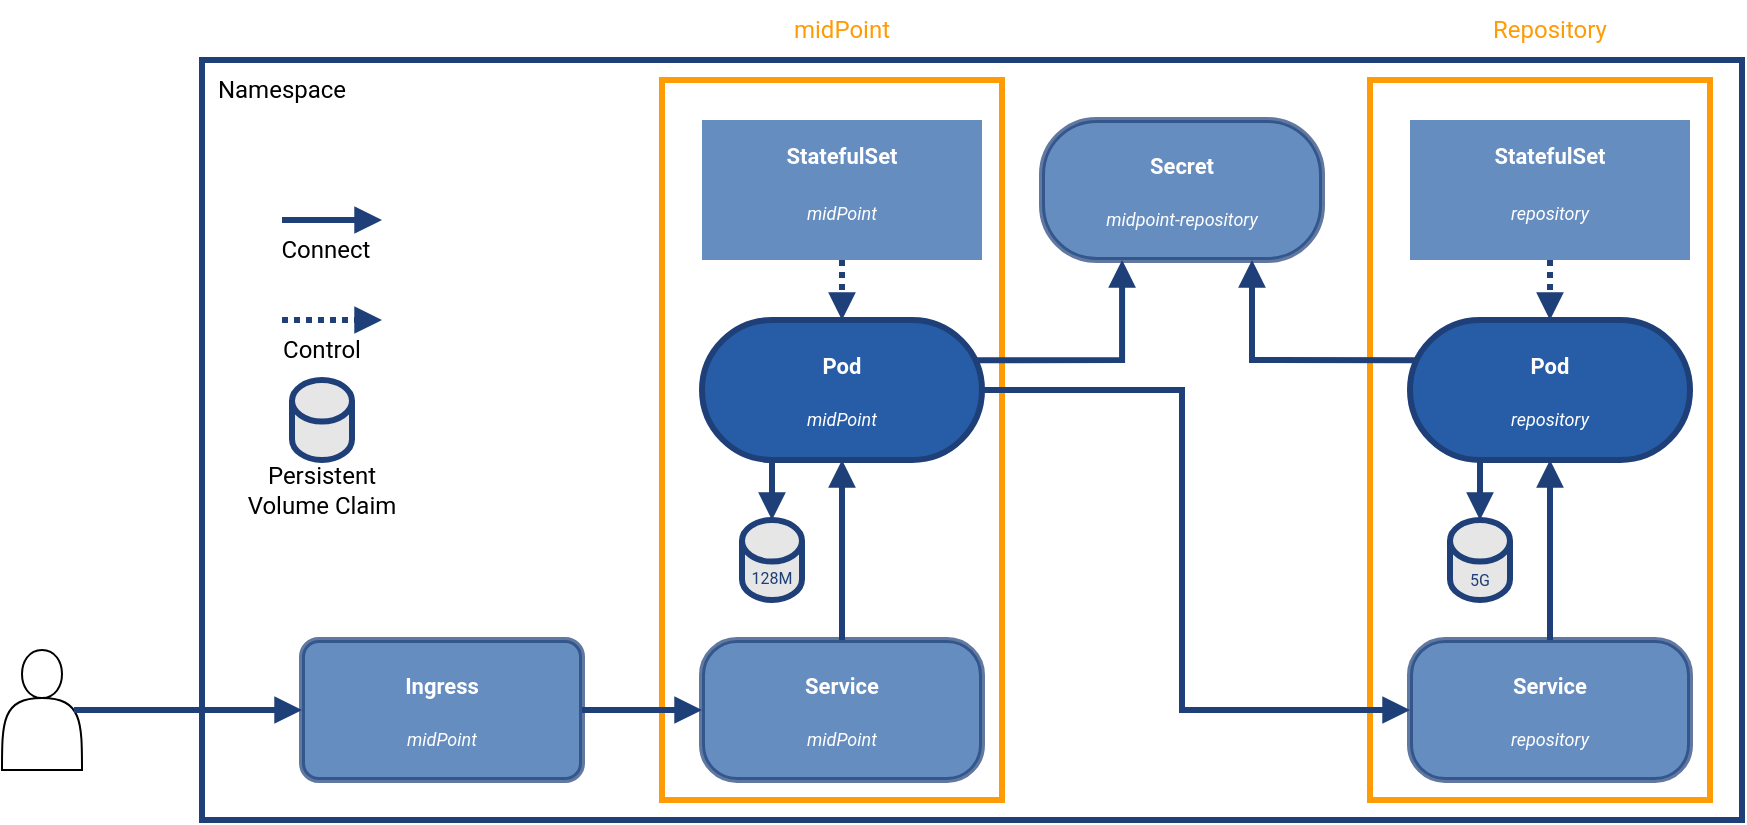 <mxfile scale="1" border="0" version="23.1.5" type="device">
  <diagram name="Page-1" id="rcZ7v9nJ8MNP7Q1qWnuh">
    <mxGraphModel dx="1195" dy="685" grid="1" gridSize="10" guides="1" tooltips="1" connect="1" arrows="1" fold="1" page="1" pageScale="1" pageWidth="1169" pageHeight="827" background="#ffffff" math="0" shadow="0">
      <root>
        <mxCell id="0" />
        <mxCell id="1" parent="0" />
        <mxCell id="EPne2tQDu_n1-jHKVN7O-15" value="" style="rounded=0;whiteSpace=wrap;html=1;strokeWidth=3;perimeterSpacing=0;glass=0;strokeColor=#FF9B05;fillColor=none;fontFamily=Roboto;fontSource=https%3A%2F%2Ffonts.googleapis.com%2Fcss%3Ffamily%3DRoboto;fontColor=#FFFFFF;fontSize=11;fontStyle=1;spacing=2;" parent="1" vertex="1">
          <mxGeometry x="724" y="60" width="170" height="360" as="geometry" />
        </mxCell>
        <mxCell id="EPne2tQDu_n1-jHKVN7O-14" value="" style="rounded=0;whiteSpace=wrap;html=1;strokeWidth=3;perimeterSpacing=0;glass=0;strokeColor=#FF9B05;fillColor=none;fontFamily=Roboto;fontSource=https%3A%2F%2Ffonts.googleapis.com%2Fcss%3Ffamily%3DRoboto;fontColor=#FFFFFF;fontSize=11;fontStyle=1;spacing=2;" parent="1" vertex="1">
          <mxGeometry x="370" y="60" width="170" height="360" as="geometry" />
        </mxCell>
        <mxCell id="bQ1WbEOyLSyiqJ54v2sO-3" value="" style="rounded=0;whiteSpace=wrap;html=1;strokeWidth=3;perimeterSpacing=0;glass=0;strokeColor=#1E3F78;fillColor=none;fontFamily=Roboto;fontSource=https%3A%2F%2Ffonts.googleapis.com%2Fcss%3Ffamily%3DRoboto;fontColor=#000000;fontSize=11;fontStyle=1;spacing=2;" parent="1" vertex="1">
          <mxGeometry x="140" y="50" width="770" height="380" as="geometry" />
        </mxCell>
        <mxCell id="bQ1WbEOyLSyiqJ54v2sO-4" value="Namespace" style="text;html=1;align=center;verticalAlign=middle;whiteSpace=wrap;rounded=0;fontFamily=Roboto;fontSource=https%3A%2F%2Ffonts.googleapis.com%2Fcss%3Ffamily%3DRoboto;" parent="1" vertex="1">
          <mxGeometry x="150" y="50" width="60" height="30" as="geometry" />
        </mxCell>
        <mxCell id="bQ1WbEOyLSyiqJ54v2sO-20" value="" style="group" parent="1" vertex="1" connectable="0">
          <mxGeometry x="390" y="80" width="140" height="70" as="geometry" />
        </mxCell>
        <mxCell id="bQ1WbEOyLSyiqJ54v2sO-21" value="" style="rounded=0;whiteSpace=wrap;html=1;strokeWidth=2;perimeterSpacing=0;glass=0;strokeColor=none;fillColor=#265DA6;opacity=70;" parent="bQ1WbEOyLSyiqJ54v2sO-20" vertex="1">
          <mxGeometry width="140" height="70" as="geometry" />
        </mxCell>
        <mxCell id="bQ1WbEOyLSyiqJ54v2sO-22" value="midPoint" style="text;html=1;strokeColor=none;fillColor=none;align=center;verticalAlign=middle;whiteSpace=wrap;rounded=0;glass=0;fontFamily=Roboto;fontSource=https%3A%2F%2Ffonts.googleapis.com%2Fcss%3Ffamily%3DRoboto;fontSize=9;fontColor=#FFFFFF;fontStyle=2" parent="bQ1WbEOyLSyiqJ54v2sO-20" vertex="1">
          <mxGeometry x="10" y="37.333" width="120" height="18.667" as="geometry" />
        </mxCell>
        <mxCell id="bQ1WbEOyLSyiqJ54v2sO-23" value="&lt;div align=&quot;center&quot;&gt;StatefulSet&lt;/div&gt;" style="text;html=1;strokeColor=none;fillColor=none;align=center;verticalAlign=middle;whiteSpace=wrap;rounded=0;glass=0;fontFamily=Roboto;fontSource=https%3A%2F%2Ffonts.googleapis.com%2Fcss2%3Ffamily%3DRoboto%3Aital%2Cwght%401%2C300%26display%3Dswapp;fontSize=11;fontColor=#FFFFFF;fontStyle=1" parent="bQ1WbEOyLSyiqJ54v2sO-20" vertex="1">
          <mxGeometry x="10" y="8.4" width="120" height="18.667" as="geometry" />
        </mxCell>
        <mxCell id="bQ1WbEOyLSyiqJ54v2sO-28" value="" style="group" parent="1" vertex="1" connectable="0">
          <mxGeometry x="390" y="180" width="140" height="70" as="geometry" />
        </mxCell>
        <mxCell id="bQ1WbEOyLSyiqJ54v2sO-29" value="" style="rounded=1;whiteSpace=wrap;html=1;strokeWidth=3;arcSize=50;strokeColor=#1E3F78;fillColor=#265DA6;fontFamily=Roboto;fontSource=https%3A%2F%2Ffonts.googleapis.com%2Fcss%3Ffamily%3DRoboto;fontColor=#FFFFFF;fontSize=11;fontStyle=1;spacing=2;" parent="bQ1WbEOyLSyiqJ54v2sO-28" vertex="1">
          <mxGeometry width="140" height="70" as="geometry" />
        </mxCell>
        <mxCell id="bQ1WbEOyLSyiqJ54v2sO-30" value="midPoint" style="text;html=1;strokeColor=none;fillColor=none;align=center;verticalAlign=middle;whiteSpace=wrap;rounded=0;glass=0;fontFamily=Roboto;fontSource=https%3A%2F%2Ffonts.googleapis.com%2Fcss%3Ffamily%3DRoboto;fontSize=9;fontColor=#FFFFFF;fontStyle=2" parent="bQ1WbEOyLSyiqJ54v2sO-28" vertex="1">
          <mxGeometry x="10" y="40" width="120" height="20" as="geometry" />
        </mxCell>
        <mxCell id="bQ1WbEOyLSyiqJ54v2sO-31" value="Pod" style="text;html=1;strokeColor=none;fillColor=none;align=center;verticalAlign=middle;whiteSpace=wrap;rounded=0;glass=0;fontFamily=Roboto;fontSource=https%3A%2F%2Ffonts.googleapis.com%2Fcss2%3Ffamily%3DRoboto%3Aital%2Cwght%401%2C300%26display%3Dswapp;fontSize=11;fontColor=#FFFFFF;fontStyle=1" parent="bQ1WbEOyLSyiqJ54v2sO-28" vertex="1">
          <mxGeometry x="10" y="13" width="120" height="20" as="geometry" />
        </mxCell>
        <mxCell id="bQ1WbEOyLSyiqJ54v2sO-36" value="" style="group" parent="1" vertex="1" connectable="0">
          <mxGeometry x="744" y="80" width="140" height="70" as="geometry" />
        </mxCell>
        <mxCell id="bQ1WbEOyLSyiqJ54v2sO-37" value="" style="rounded=0;whiteSpace=wrap;html=1;strokeWidth=2;perimeterSpacing=0;glass=0;strokeColor=none;fillColor=#265DA6;opacity=70;" parent="bQ1WbEOyLSyiqJ54v2sO-36" vertex="1">
          <mxGeometry width="140" height="70" as="geometry" />
        </mxCell>
        <mxCell id="bQ1WbEOyLSyiqJ54v2sO-38" value="repository" style="text;html=1;strokeColor=none;fillColor=none;align=center;verticalAlign=middle;whiteSpace=wrap;rounded=0;glass=0;fontFamily=Roboto;fontSource=https%3A%2F%2Ffonts.googleapis.com%2Fcss%3Ffamily%3DRoboto;fontSize=9;fontColor=#FFFFFF;fontStyle=2" parent="bQ1WbEOyLSyiqJ54v2sO-36" vertex="1">
          <mxGeometry x="10" y="37.333" width="120" height="18.667" as="geometry" />
        </mxCell>
        <mxCell id="bQ1WbEOyLSyiqJ54v2sO-39" value="&lt;div align=&quot;center&quot;&gt;StatefulSet&lt;/div&gt;" style="text;html=1;strokeColor=none;fillColor=none;align=center;verticalAlign=middle;whiteSpace=wrap;rounded=0;glass=0;fontFamily=Roboto;fontSource=https%3A%2F%2Ffonts.googleapis.com%2Fcss2%3Ffamily%3DRoboto%3Aital%2Cwght%401%2C300%26display%3Dswapp;fontSize=11;fontColor=#FFFFFF;fontStyle=1" parent="bQ1WbEOyLSyiqJ54v2sO-36" vertex="1">
          <mxGeometry x="10" y="8.4" width="120" height="18.667" as="geometry" />
        </mxCell>
        <mxCell id="bQ1WbEOyLSyiqJ54v2sO-40" value="" style="group" parent="1" vertex="1" connectable="0">
          <mxGeometry x="744" y="180" width="140" height="70" as="geometry" />
        </mxCell>
        <mxCell id="bQ1WbEOyLSyiqJ54v2sO-41" value="" style="rounded=1;whiteSpace=wrap;html=1;strokeWidth=3;arcSize=50;strokeColor=#1E3F78;fillColor=#265DA6;fontFamily=Roboto;fontSource=https%3A%2F%2Ffonts.googleapis.com%2Fcss%3Ffamily%3DRoboto;fontColor=#FFFFFF;fontSize=11;fontStyle=1;spacing=2;" parent="bQ1WbEOyLSyiqJ54v2sO-40" vertex="1">
          <mxGeometry width="140" height="70" as="geometry" />
        </mxCell>
        <mxCell id="bQ1WbEOyLSyiqJ54v2sO-42" value="repository" style="text;html=1;strokeColor=none;fillColor=none;align=center;verticalAlign=middle;whiteSpace=wrap;rounded=0;glass=0;fontFamily=Roboto;fontSource=https%3A%2F%2Ffonts.googleapis.com%2Fcss%3Ffamily%3DRoboto;fontSize=9;fontColor=#FFFFFF;fontStyle=2" parent="bQ1WbEOyLSyiqJ54v2sO-40" vertex="1">
          <mxGeometry x="10" y="40" width="120" height="20" as="geometry" />
        </mxCell>
        <mxCell id="bQ1WbEOyLSyiqJ54v2sO-43" value="Pod" style="text;html=1;strokeColor=none;fillColor=none;align=center;verticalAlign=middle;whiteSpace=wrap;rounded=0;glass=0;fontFamily=Roboto;fontSource=https%3A%2F%2Ffonts.googleapis.com%2Fcss2%3Ffamily%3DRoboto%3Aital%2Cwght%401%2C300%26display%3Dswapp;fontSize=11;fontColor=#FFFFFF;fontStyle=1" parent="bQ1WbEOyLSyiqJ54v2sO-40" vertex="1">
          <mxGeometry x="10" y="13" width="120" height="20" as="geometry" />
        </mxCell>
        <mxCell id="bQ1WbEOyLSyiqJ54v2sO-49" value="" style="group" parent="1" vertex="1" connectable="0">
          <mxGeometry x="744" y="340" width="140" height="70" as="geometry" />
        </mxCell>
        <mxCell id="bQ1WbEOyLSyiqJ54v2sO-46" value="" style="rounded=1;whiteSpace=wrap;html=1;strokeWidth=3;arcSize=25;strokeColor=#1E3F78;fillColor=#265DA6;fontFamily=Roboto;fontSource=https%3A%2F%2Ffonts.googleapis.com%2Fcss%3Ffamily%3DRoboto;fontColor=#FFFFFF;fontSize=11;fontStyle=1;spacing=2;opacity=70;" parent="bQ1WbEOyLSyiqJ54v2sO-49" vertex="1">
          <mxGeometry width="140" height="70" as="geometry" />
        </mxCell>
        <mxCell id="bQ1WbEOyLSyiqJ54v2sO-47" value="repository" style="text;html=1;strokeColor=none;fillColor=none;align=center;verticalAlign=middle;whiteSpace=wrap;rounded=0;glass=0;fontFamily=Roboto;fontSource=https%3A%2F%2Ffonts.googleapis.com%2Fcss%3Ffamily%3DRoboto;fontSize=9;fontColor=#FFFFFF;fontStyle=2" parent="bQ1WbEOyLSyiqJ54v2sO-49" vertex="1">
          <mxGeometry x="10" y="40" width="120" height="20" as="geometry" />
        </mxCell>
        <mxCell id="bQ1WbEOyLSyiqJ54v2sO-48" value="Service" style="text;html=1;strokeColor=none;fillColor=none;align=center;verticalAlign=middle;whiteSpace=wrap;rounded=0;glass=0;fontFamily=Roboto;fontSource=https%3A%2F%2Ffonts.googleapis.com%2Fcss2%3Ffamily%3DRoboto%3Aital%2Cwght%401%2C300%26display%3Dswapp;fontSize=11;fontColor=#FFFFFF;fontStyle=1" parent="bQ1WbEOyLSyiqJ54v2sO-49" vertex="1">
          <mxGeometry x="10" y="13" width="120" height="20" as="geometry" />
        </mxCell>
        <mxCell id="bQ1WbEOyLSyiqJ54v2sO-56" value="" style="group;" parent="1" vertex="1" connectable="0">
          <mxGeometry x="390" y="340" width="140" height="70" as="geometry" />
        </mxCell>
        <mxCell id="bQ1WbEOyLSyiqJ54v2sO-57" value="" style="rounded=1;whiteSpace=wrap;html=1;strokeWidth=3;arcSize=25;strokeColor=#1E3F78;fillColor=#265DA6;fontFamily=Roboto;fontSource=https%3A%2F%2Ffonts.googleapis.com%2Fcss%3Ffamily%3DRoboto;fontColor=#FFFFFF;fontSize=11;fontStyle=1;spacing=2;opacity=70;" parent="bQ1WbEOyLSyiqJ54v2sO-56" vertex="1">
          <mxGeometry width="140" height="70" as="geometry" />
        </mxCell>
        <mxCell id="bQ1WbEOyLSyiqJ54v2sO-58" value="midPoint" style="text;html=1;strokeColor=none;fillColor=none;align=center;verticalAlign=middle;whiteSpace=wrap;rounded=0;glass=0;fontFamily=Roboto;fontSource=https%3A%2F%2Ffonts.googleapis.com%2Fcss%3Ffamily%3DRoboto;fontSize=9;fontColor=#FFFFFF;fontStyle=2" parent="bQ1WbEOyLSyiqJ54v2sO-56" vertex="1">
          <mxGeometry x="10" y="40" width="120" height="20" as="geometry" />
        </mxCell>
        <mxCell id="bQ1WbEOyLSyiqJ54v2sO-59" value="Service" style="text;html=1;strokeColor=none;fillColor=none;align=center;verticalAlign=middle;whiteSpace=wrap;rounded=0;glass=0;fontFamily=Roboto;fontSource=https%3A%2F%2Ffonts.googleapis.com%2Fcss2%3Ffamily%3DRoboto%3Aital%2Cwght%401%2C300%26display%3Dswapp;fontSize=11;fontColor=#FFFFFF;fontStyle=1" parent="bQ1WbEOyLSyiqJ54v2sO-56" vertex="1">
          <mxGeometry x="10" y="13" width="120" height="20" as="geometry" />
        </mxCell>
        <mxCell id="bQ1WbEOyLSyiqJ54v2sO-65" value="" style="group" parent="1" vertex="1" connectable="0">
          <mxGeometry x="190" y="340" width="140" height="70" as="geometry" />
        </mxCell>
        <mxCell id="bQ1WbEOyLSyiqJ54v2sO-62" value="" style="rounded=1;whiteSpace=wrap;html=1;strokeWidth=3;arcSize=12;strokeColor=#1E3F78;fillColor=#265DA6;fontFamily=Roboto;fontSource=https%3A%2F%2Ffonts.googleapis.com%2Fcss%3Ffamily%3DRoboto;fontColor=#FFFFFF;fontSize=11;fontStyle=1;spacing=2;container=0;opacity=70;" parent="bQ1WbEOyLSyiqJ54v2sO-65" vertex="1">
          <mxGeometry width="140" height="70" as="geometry" />
        </mxCell>
        <mxCell id="bQ1WbEOyLSyiqJ54v2sO-63" value="midPoint" style="text;html=1;strokeColor=none;fillColor=none;align=center;verticalAlign=middle;whiteSpace=wrap;rounded=0;glass=0;fontFamily=Roboto;fontSource=https%3A%2F%2Ffonts.googleapis.com%2Fcss%3Ffamily%3DRoboto;fontSize=9;fontColor=#FFFFFF;fontStyle=2;container=0;" parent="bQ1WbEOyLSyiqJ54v2sO-65" vertex="1">
          <mxGeometry x="10" y="40" width="120" height="20" as="geometry" />
        </mxCell>
        <mxCell id="bQ1WbEOyLSyiqJ54v2sO-64" value="Ingress" style="text;html=1;strokeColor=none;fillColor=none;align=center;verticalAlign=middle;whiteSpace=wrap;rounded=0;glass=0;fontFamily=Roboto;fontSource=https%3A%2F%2Ffonts.googleapis.com%2Fcss2%3Ffamily%3DRoboto%3Aital%2Cwght%401%2C300%26display%3Dswapp;fontSize=11;fontColor=#FFFFFF;fontStyle=1;container=0;" parent="bQ1WbEOyLSyiqJ54v2sO-65" vertex="1">
          <mxGeometry x="10" y="13" width="120" height="20" as="geometry" />
        </mxCell>
        <mxCell id="bQ1WbEOyLSyiqJ54v2sO-67" value="" style="shape=actor;whiteSpace=wrap;html=1;" parent="1" vertex="1">
          <mxGeometry x="40" y="345" width="40" height="60" as="geometry" />
        </mxCell>
        <mxCell id="EPne2tQDu_n1-jHKVN7O-1" value="" style="endArrow=block;html=1;strokeWidth=3;strokeColor=#1E3F78;endFill=1;dashed=1;dashPattern=1 1;rounded=0;exitX=0.5;exitY=1;exitDx=0;exitDy=0;entryX=0.5;entryY=0;entryDx=0;entryDy=0;" parent="1" source="bQ1WbEOyLSyiqJ54v2sO-21" target="bQ1WbEOyLSyiqJ54v2sO-29" edge="1">
          <mxGeometry width="50" height="50" relative="1" as="geometry">
            <mxPoint x="280" y="190" as="sourcePoint" />
            <mxPoint x="330" y="140" as="targetPoint" />
          </mxGeometry>
        </mxCell>
        <mxCell id="EPne2tQDu_n1-jHKVN7O-2" value="" style="endArrow=block;html=1;strokeWidth=3;strokeColor=#1E3F78;endFill=1;dashed=1;dashPattern=1 1;rounded=0;exitX=0.5;exitY=1;exitDx=0;exitDy=0;entryX=0.5;entryY=0;entryDx=0;entryDy=0;" parent="1" source="bQ1WbEOyLSyiqJ54v2sO-37" target="bQ1WbEOyLSyiqJ54v2sO-41" edge="1">
          <mxGeometry width="50" height="50" relative="1" as="geometry">
            <mxPoint x="604" y="160" as="sourcePoint" />
            <mxPoint x="604" y="210" as="targetPoint" />
          </mxGeometry>
        </mxCell>
        <mxCell id="EPne2tQDu_n1-jHKVN7O-3" value="" style="endArrow=block;html=1;strokeWidth=3;strokeColor=#1E3F78;endFill=1;rounded=0;entryX=0.5;entryY=1;entryDx=0;entryDy=0;exitX=0.5;exitY=0;exitDx=0;exitDy=0;" parent="1" source="bQ1WbEOyLSyiqJ54v2sO-57" target="bQ1WbEOyLSyiqJ54v2sO-29" edge="1">
          <mxGeometry width="50" height="50" relative="1" as="geometry">
            <mxPoint x="420" y="320" as="sourcePoint" />
            <mxPoint x="470" y="270" as="targetPoint" />
          </mxGeometry>
        </mxCell>
        <mxCell id="EPne2tQDu_n1-jHKVN7O-4" value="" style="endArrow=block;html=1;strokeWidth=3;strokeColor=#1E3F78;endFill=1;rounded=0;entryX=0;entryY=0.5;entryDx=0;entryDy=0;exitX=1;exitY=0.5;exitDx=0;exitDy=0;" parent="1" source="bQ1WbEOyLSyiqJ54v2sO-62" target="bQ1WbEOyLSyiqJ54v2sO-57" edge="1">
          <mxGeometry width="50" height="50" relative="1" as="geometry">
            <mxPoint x="470" y="350" as="sourcePoint" />
            <mxPoint x="470" y="280" as="targetPoint" />
          </mxGeometry>
        </mxCell>
        <mxCell id="EPne2tQDu_n1-jHKVN7O-5" value="" style="edgeStyle=elbowEdgeStyle;elbow=horizontal;endArrow=block;html=1;fontFamily=Roboto;fontSource=https%3A%2F%2Ffonts.googleapis.com%2Fcss2%3Ffamily%3DRoboto%3Aital%2Cwght%401%2C300%26display%3Dswapp;fontSize=9;fontColor=#FFFFFF;strokeColor=#1E3F78;strokeWidth=3;endFill=1;rounded=0;exitX=1;exitY=0.5;exitDx=0;exitDy=0;entryX=0;entryY=0.5;entryDx=0;entryDy=0;" parent="1" source="bQ1WbEOyLSyiqJ54v2sO-29" target="bQ1WbEOyLSyiqJ54v2sO-46" edge="1">
          <mxGeometry width="50" height="50" relative="1" as="geometry">
            <mxPoint x="440" y="340" as="sourcePoint" />
            <mxPoint x="490" y="290" as="targetPoint" />
            <Array as="points">
              <mxPoint x="630" y="300" />
            </Array>
          </mxGeometry>
        </mxCell>
        <mxCell id="EPne2tQDu_n1-jHKVN7O-6" value="" style="endArrow=block;html=1;strokeWidth=3;strokeColor=#1E3F78;endFill=1;rounded=0;entryX=0.5;entryY=1;entryDx=0;entryDy=0;exitX=0.5;exitY=0;exitDx=0;exitDy=0;" parent="1" source="bQ1WbEOyLSyiqJ54v2sO-46" target="bQ1WbEOyLSyiqJ54v2sO-41" edge="1">
          <mxGeometry width="50" height="50" relative="1" as="geometry">
            <mxPoint x="604" y="350" as="sourcePoint" />
            <mxPoint x="604" y="280" as="targetPoint" />
          </mxGeometry>
        </mxCell>
        <mxCell id="EPne2tQDu_n1-jHKVN7O-7" value="" style="endArrow=block;html=1;strokeWidth=3;strokeColor=#1E3F78;endFill=1;rounded=0;entryX=0;entryY=0.5;entryDx=0;entryDy=0;exitX=0.9;exitY=0.5;exitDx=0;exitDy=0;exitPerimeter=0;" parent="1" source="bQ1WbEOyLSyiqJ54v2sO-67" target="bQ1WbEOyLSyiqJ54v2sO-62" edge="1">
          <mxGeometry width="50" height="50" relative="1" as="geometry">
            <mxPoint x="340" y="385" as="sourcePoint" />
            <mxPoint x="400" y="385" as="targetPoint" />
          </mxGeometry>
        </mxCell>
        <mxCell id="EPne2tQDu_n1-jHKVN7O-8" value="" style="endArrow=block;html=1;strokeWidth=3;strokeColor=#1E3F78;endFill=1;rounded=0;" parent="1" edge="1">
          <mxGeometry width="50" height="50" relative="1" as="geometry">
            <mxPoint x="180" y="130" as="sourcePoint" />
            <mxPoint x="230" y="130" as="targetPoint" />
          </mxGeometry>
        </mxCell>
        <mxCell id="EPne2tQDu_n1-jHKVN7O-9" value="" style="endArrow=block;html=1;strokeWidth=3;strokeColor=#1E3F78;endFill=1;rounded=0;dashed=1;dashPattern=1 1;" parent="1" edge="1">
          <mxGeometry width="50" height="50" relative="1" as="geometry">
            <mxPoint x="180" y="180" as="sourcePoint" />
            <mxPoint x="230" y="180" as="targetPoint" />
          </mxGeometry>
        </mxCell>
        <mxCell id="EPne2tQDu_n1-jHKVN7O-10" value="Control" style="text;html=1;align=center;verticalAlign=middle;whiteSpace=wrap;rounded=0;fontFamily=Roboto;" parent="1" vertex="1">
          <mxGeometry x="170" y="180" width="60" height="30" as="geometry" />
        </mxCell>
        <mxCell id="EPne2tQDu_n1-jHKVN7O-12" value="Connect" style="text;html=1;align=center;verticalAlign=middle;whiteSpace=wrap;rounded=0;fontFamily=Roboto;" parent="1" vertex="1">
          <mxGeometry x="172" y="130" width="60" height="30" as="geometry" />
        </mxCell>
        <mxCell id="EPne2tQDu_n1-jHKVN7O-16" value="midPoint" style="text;html=1;align=center;verticalAlign=middle;whiteSpace=wrap;rounded=0;fontFamily=Roboto;fontColor=#FF9B05;" parent="1" vertex="1">
          <mxGeometry x="430" y="20" width="60" height="30" as="geometry" />
        </mxCell>
        <mxCell id="EPne2tQDu_n1-jHKVN7O-17" value="Repository" style="text;html=1;align=center;verticalAlign=middle;whiteSpace=wrap;rounded=0;fontFamily=Roboto;fontColor=#FF9B05;" parent="1" vertex="1">
          <mxGeometry x="784" y="20" width="60" height="30" as="geometry" />
        </mxCell>
        <mxCell id="3fVFlnCKxPe7-jsGOUYY-1" value="&lt;div style=&quot;font-size: 8px;&quot; align=&quot;center&quot;&gt;&lt;font style=&quot;font-size: 8px;&quot;&gt;128M&lt;/font&gt;&lt;/div&gt;" style="shape=cylinder3;whiteSpace=wrap;html=1;boundedLbl=1;backgroundOutline=1;size=10.4;rounded=0;glass=0;fontFamily=Roboto;fontSource=https%3A%2F%2Ffonts.googleapis.com%2Fcss2%3Ffamily%3DRoboto%3Aital%2Cwght%401%2C300%26display%3Dswapp;fontSize=11;fontColor=#1E3F78;strokeColor=#1E3F78;strokeWidth=3;fillColor=#E6E6E6;align=center;sketch=0;shadow=0;" vertex="1" parent="1">
          <mxGeometry x="410" y="280" width="30" height="40" as="geometry" />
        </mxCell>
        <mxCell id="3fVFlnCKxPe7-jsGOUYY-3" value="" style="endArrow=block;html=1;strokeWidth=3;strokeColor=#1E3F78;endFill=1;rounded=0;exitX=0.25;exitY=1;exitDx=0;exitDy=0;entryX=0.5;entryY=0;entryDx=0;entryDy=0;entryPerimeter=0;" edge="1" parent="1" source="bQ1WbEOyLSyiqJ54v2sO-29" target="3fVFlnCKxPe7-jsGOUYY-1">
          <mxGeometry width="50" height="50" relative="1" as="geometry">
            <mxPoint x="440" y="320" as="sourcePoint" />
            <mxPoint x="490" y="270" as="targetPoint" />
          </mxGeometry>
        </mxCell>
        <mxCell id="3fVFlnCKxPe7-jsGOUYY-4" value="&lt;font style=&quot;font-size: 8px;&quot;&gt;5G&lt;/font&gt;" style="shape=cylinder3;whiteSpace=wrap;html=1;boundedLbl=1;backgroundOutline=1;size=10.4;rounded=0;glass=0;fontFamily=Roboto;fontSource=https%3A%2F%2Ffonts.googleapis.com%2Fcss2%3Ffamily%3DRoboto%3Aital%2Cwght%401%2C300%26display%3Dswapp;fontSize=11;fontColor=#1E3F78;strokeColor=#1E3F78;strokeWidth=3;fillColor=#E6E6E6;align=center;sketch=0;shadow=0;" vertex="1" parent="1">
          <mxGeometry x="764" y="280" width="30" height="40" as="geometry" />
        </mxCell>
        <mxCell id="3fVFlnCKxPe7-jsGOUYY-5" value="" style="endArrow=block;html=1;strokeWidth=3;strokeColor=#1E3F78;endFill=1;rounded=0;exitX=0.25;exitY=1;exitDx=0;exitDy=0;entryX=0.5;entryY=0;entryDx=0;entryDy=0;entryPerimeter=0;" edge="1" parent="1" target="3fVFlnCKxPe7-jsGOUYY-4" source="bQ1WbEOyLSyiqJ54v2sO-41">
          <mxGeometry width="50" height="50" relative="1" as="geometry">
            <mxPoint x="779" y="250" as="sourcePoint" />
            <mxPoint x="844" y="270" as="targetPoint" />
          </mxGeometry>
        </mxCell>
        <mxCell id="3fVFlnCKxPe7-jsGOUYY-8" value="" style="shape=cylinder3;whiteSpace=wrap;html=1;boundedLbl=1;backgroundOutline=1;size=10.4;rounded=0;glass=0;fontFamily=Roboto;fontSource=https%3A%2F%2Ffonts.googleapis.com%2Fcss2%3Ffamily%3DRoboto%3Aital%2Cwght%401%2C300%26display%3Dswapp;fontSize=11;fontColor=#1E3F78;strokeColor=#1E3F78;strokeWidth=3;fillColor=#E6E6E6;align=left;sketch=0;shadow=0;" vertex="1" parent="1">
          <mxGeometry x="185" y="210" width="30" height="40" as="geometry" />
        </mxCell>
        <mxCell id="3fVFlnCKxPe7-jsGOUYY-9" value="Persistent Volume Claim" style="text;html=1;align=center;verticalAlign=middle;whiteSpace=wrap;rounded=0;fontFamily=Roboto;" vertex="1" parent="1">
          <mxGeometry x="160" y="250" width="80" height="30" as="geometry" />
        </mxCell>
        <mxCell id="3fVFlnCKxPe7-jsGOUYY-16" value="" style="group;" vertex="1" connectable="0" parent="1">
          <mxGeometry x="560" y="80" width="140" height="70" as="geometry" />
        </mxCell>
        <mxCell id="3fVFlnCKxPe7-jsGOUYY-17" value="" style="rounded=1;whiteSpace=wrap;html=1;strokeWidth=3;arcSize=39;strokeColor=#1E3F78;fillColor=#265DA6;fontFamily=Roboto;fontSource=https%3A%2F%2Ffonts.googleapis.com%2Fcss%3Ffamily%3DRoboto;fontColor=#FFFFFF;fontSize=11;fontStyle=1;spacing=2;opacity=70;" vertex="1" parent="3fVFlnCKxPe7-jsGOUYY-16">
          <mxGeometry width="140" height="70" as="geometry" />
        </mxCell>
        <mxCell id="3fVFlnCKxPe7-jsGOUYY-18" value="midpoint-repository" style="text;html=1;strokeColor=none;fillColor=none;align=center;verticalAlign=middle;whiteSpace=wrap;rounded=0;glass=0;fontFamily=Roboto;fontSource=https%3A%2F%2Ffonts.googleapis.com%2Fcss%3Ffamily%3DRoboto;fontSize=9;fontColor=#FFFFFF;fontStyle=2" vertex="1" parent="3fVFlnCKxPe7-jsGOUYY-16">
          <mxGeometry x="10" y="40" width="120" height="20" as="geometry" />
        </mxCell>
        <mxCell id="3fVFlnCKxPe7-jsGOUYY-19" value="Secret" style="text;html=1;strokeColor=none;fillColor=none;align=center;verticalAlign=middle;whiteSpace=wrap;rounded=0;glass=0;fontFamily=Roboto;fontSource=https%3A%2F%2Ffonts.googleapis.com%2Fcss2%3Ffamily%3DRoboto%3Aital%2Cwght%401%2C300%26display%3Dswapp;fontSize=11;fontColor=#FFFFFF;fontStyle=1" vertex="1" parent="3fVFlnCKxPe7-jsGOUYY-16">
          <mxGeometry x="10" y="13" width="120" height="20" as="geometry" />
        </mxCell>
        <mxCell id="3fVFlnCKxPe7-jsGOUYY-21" value="" style="edgeStyle=elbowEdgeStyle;elbow=vertical;endArrow=block;html=1;fontFamily=Roboto;fontSource=https%3A%2F%2Ffonts.googleapis.com%2Fcss2%3Ffamily%3DRoboto%3Aital%2Cwght%401%2C300%26display%3Dswapp;fontSize=9;fontColor=#FFFFFF;strokeColor=#1E3F78;strokeWidth=3;endFill=1;rounded=0;exitX=0.977;exitY=0.288;exitDx=0;exitDy=0;entryX=0.286;entryY=1;entryDx=0;entryDy=0;entryPerimeter=0;exitPerimeter=0;" edge="1" parent="1" source="bQ1WbEOyLSyiqJ54v2sO-29" target="3fVFlnCKxPe7-jsGOUYY-17">
          <mxGeometry width="50" height="50" relative="1" as="geometry">
            <mxPoint x="570" y="210" as="sourcePoint" />
            <mxPoint x="620" y="160" as="targetPoint" />
            <Array as="points">
              <mxPoint x="560" y="200" />
            </Array>
          </mxGeometry>
        </mxCell>
        <mxCell id="3fVFlnCKxPe7-jsGOUYY-22" value="" style="edgeStyle=elbowEdgeStyle;elbow=vertical;endArrow=block;html=1;fontFamily=Roboto;fontSource=https%3A%2F%2Ffonts.googleapis.com%2Fcss2%3Ffamily%3DRoboto%3Aital%2Cwght%401%2C300%26display%3Dswapp;fontSize=9;fontColor=#FFFFFF;strokeColor=#1E3F78;strokeWidth=3;endFill=1;rounded=0;exitX=0.019;exitY=0.287;exitDx=0;exitDy=0;entryX=0.75;entryY=1;entryDx=0;entryDy=0;exitPerimeter=0;" edge="1" parent="1" source="bQ1WbEOyLSyiqJ54v2sO-41" target="3fVFlnCKxPe7-jsGOUYY-17">
          <mxGeometry width="50" height="50" relative="1" as="geometry">
            <mxPoint x="535" y="207" as="sourcePoint" />
            <mxPoint x="610" y="160" as="targetPoint" />
            <Array as="points">
              <mxPoint x="710" y="200" />
            </Array>
          </mxGeometry>
        </mxCell>
      </root>
    </mxGraphModel>
  </diagram>
</mxfile>
